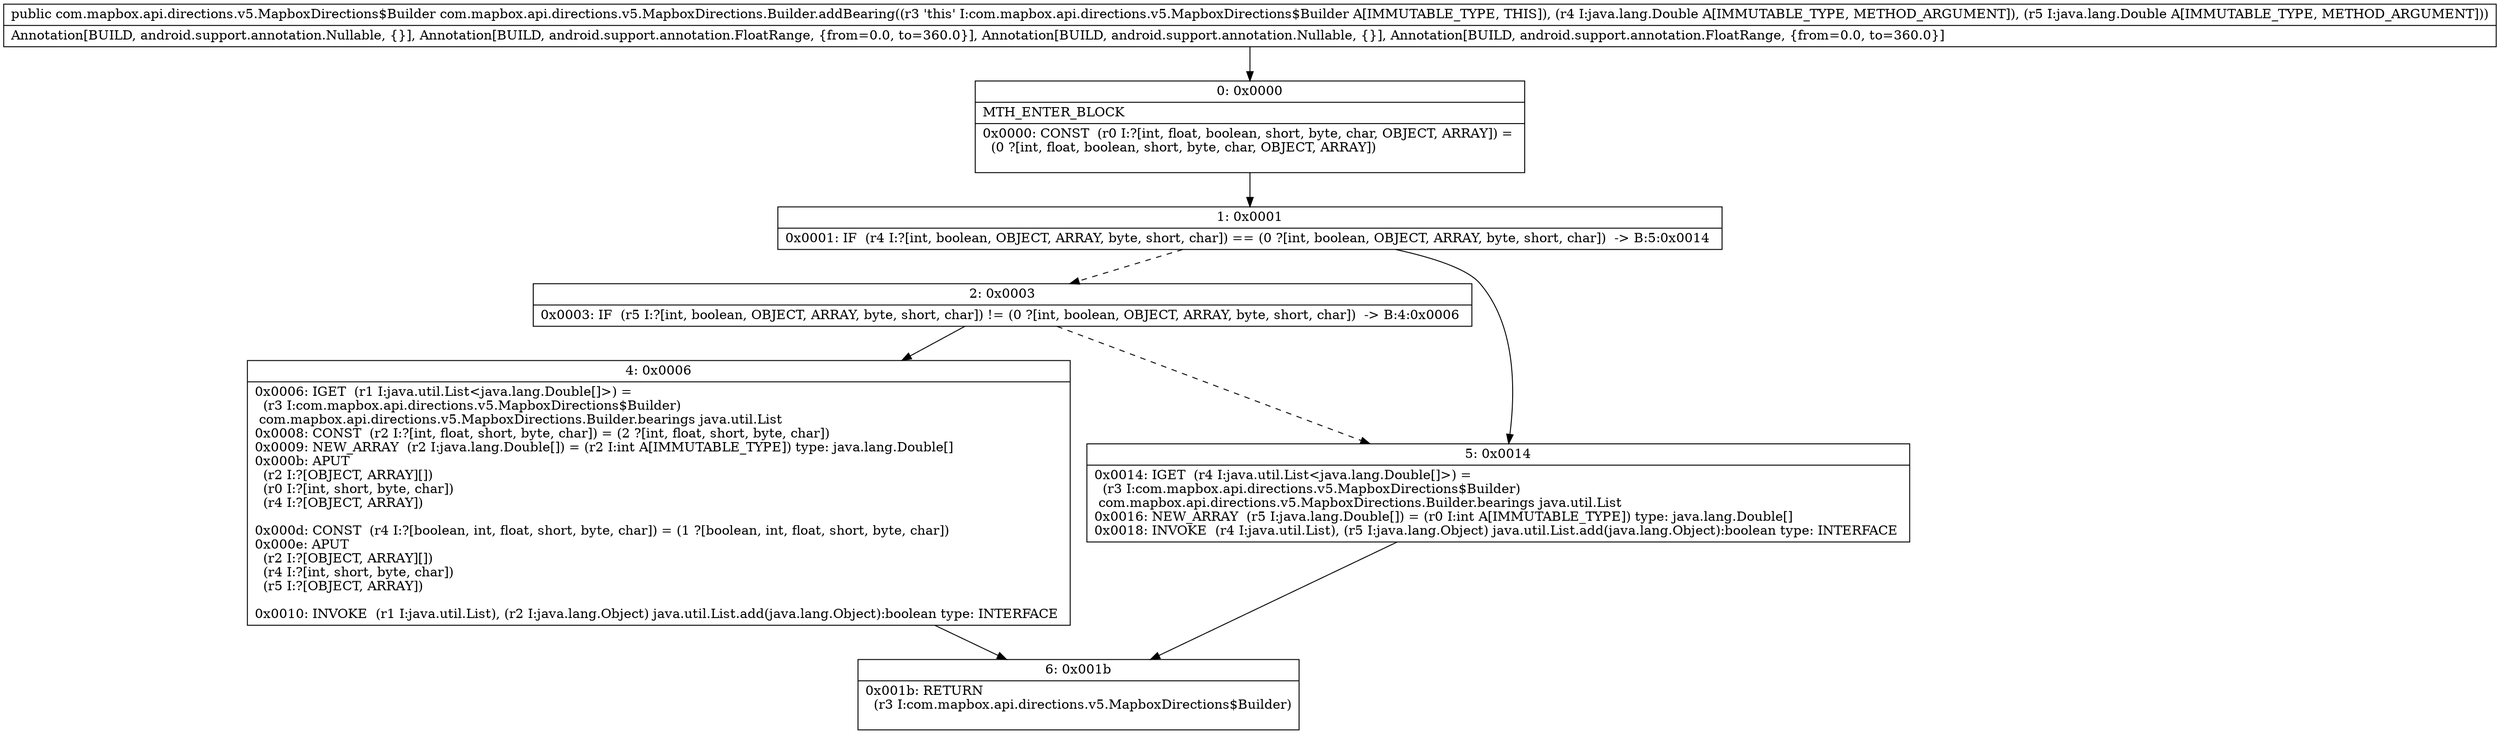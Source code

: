 digraph "CFG forcom.mapbox.api.directions.v5.MapboxDirections.Builder.addBearing(Ljava\/lang\/Double;Ljava\/lang\/Double;)Lcom\/mapbox\/api\/directions\/v5\/MapboxDirections$Builder;" {
Node_0 [shape=record,label="{0\:\ 0x0000|MTH_ENTER_BLOCK\l|0x0000: CONST  (r0 I:?[int, float, boolean, short, byte, char, OBJECT, ARRAY]) = \l  (0 ?[int, float, boolean, short, byte, char, OBJECT, ARRAY])\l \l}"];
Node_1 [shape=record,label="{1\:\ 0x0001|0x0001: IF  (r4 I:?[int, boolean, OBJECT, ARRAY, byte, short, char]) == (0 ?[int, boolean, OBJECT, ARRAY, byte, short, char])  \-\> B:5:0x0014 \l}"];
Node_2 [shape=record,label="{2\:\ 0x0003|0x0003: IF  (r5 I:?[int, boolean, OBJECT, ARRAY, byte, short, char]) != (0 ?[int, boolean, OBJECT, ARRAY, byte, short, char])  \-\> B:4:0x0006 \l}"];
Node_4 [shape=record,label="{4\:\ 0x0006|0x0006: IGET  (r1 I:java.util.List\<java.lang.Double[]\>) = \l  (r3 I:com.mapbox.api.directions.v5.MapboxDirections$Builder)\l com.mapbox.api.directions.v5.MapboxDirections.Builder.bearings java.util.List \l0x0008: CONST  (r2 I:?[int, float, short, byte, char]) = (2 ?[int, float, short, byte, char]) \l0x0009: NEW_ARRAY  (r2 I:java.lang.Double[]) = (r2 I:int A[IMMUTABLE_TYPE]) type: java.lang.Double[] \l0x000b: APUT  \l  (r2 I:?[OBJECT, ARRAY][])\l  (r0 I:?[int, short, byte, char])\l  (r4 I:?[OBJECT, ARRAY])\l \l0x000d: CONST  (r4 I:?[boolean, int, float, short, byte, char]) = (1 ?[boolean, int, float, short, byte, char]) \l0x000e: APUT  \l  (r2 I:?[OBJECT, ARRAY][])\l  (r4 I:?[int, short, byte, char])\l  (r5 I:?[OBJECT, ARRAY])\l \l0x0010: INVOKE  (r1 I:java.util.List), (r2 I:java.lang.Object) java.util.List.add(java.lang.Object):boolean type: INTERFACE \l}"];
Node_5 [shape=record,label="{5\:\ 0x0014|0x0014: IGET  (r4 I:java.util.List\<java.lang.Double[]\>) = \l  (r3 I:com.mapbox.api.directions.v5.MapboxDirections$Builder)\l com.mapbox.api.directions.v5.MapboxDirections.Builder.bearings java.util.List \l0x0016: NEW_ARRAY  (r5 I:java.lang.Double[]) = (r0 I:int A[IMMUTABLE_TYPE]) type: java.lang.Double[] \l0x0018: INVOKE  (r4 I:java.util.List), (r5 I:java.lang.Object) java.util.List.add(java.lang.Object):boolean type: INTERFACE \l}"];
Node_6 [shape=record,label="{6\:\ 0x001b|0x001b: RETURN  \l  (r3 I:com.mapbox.api.directions.v5.MapboxDirections$Builder)\l \l}"];
MethodNode[shape=record,label="{public com.mapbox.api.directions.v5.MapboxDirections$Builder com.mapbox.api.directions.v5.MapboxDirections.Builder.addBearing((r3 'this' I:com.mapbox.api.directions.v5.MapboxDirections$Builder A[IMMUTABLE_TYPE, THIS]), (r4 I:java.lang.Double A[IMMUTABLE_TYPE, METHOD_ARGUMENT]), (r5 I:java.lang.Double A[IMMUTABLE_TYPE, METHOD_ARGUMENT]))  | Annotation[BUILD, android.support.annotation.Nullable, \{\}], Annotation[BUILD, android.support.annotation.FloatRange, \{from=0.0, to=360.0\}], Annotation[BUILD, android.support.annotation.Nullable, \{\}], Annotation[BUILD, android.support.annotation.FloatRange, \{from=0.0, to=360.0\}]\l}"];
MethodNode -> Node_0;
Node_0 -> Node_1;
Node_1 -> Node_2[style=dashed];
Node_1 -> Node_5;
Node_2 -> Node_4;
Node_2 -> Node_5[style=dashed];
Node_4 -> Node_6;
Node_5 -> Node_6;
}

